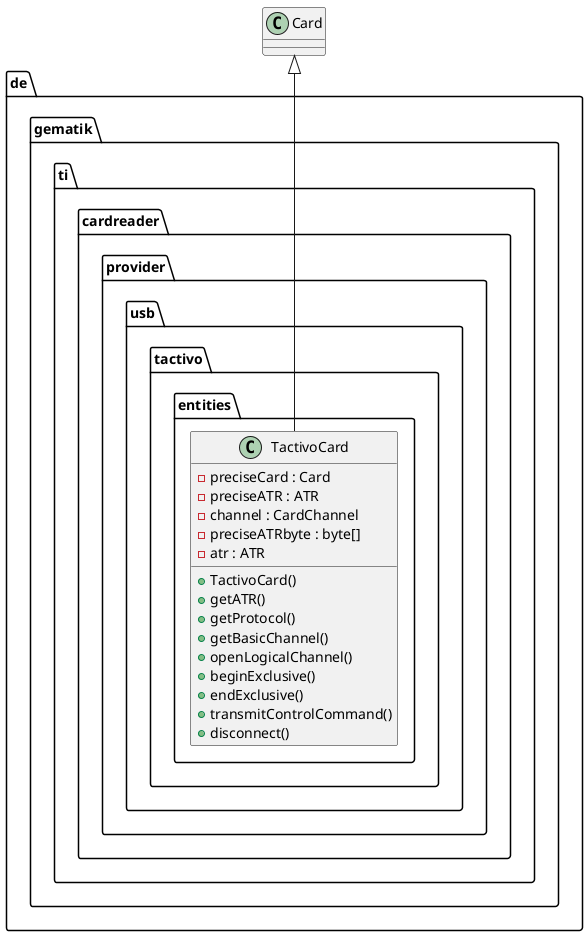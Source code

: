 @startuml

    package de.gematik.ti.cardreader.provider.usb.tactivo.entities {
      class TactivoCard {
          - preciseCard : Card
          - preciseATR : ATR
          - channel : CardChannel
          - preciseATRbyte : byte[]
          - atr : ATR
          + TactivoCard()
          + getATR()
          + getProtocol()
          + getBasicChannel()
          + openLogicalChannel()
          + beginExclusive()
          + endExclusive()
          + transmitControlCommand()
          + disconnect()
      }
    }
  TactivoCard -up-|> Card

@enduml
